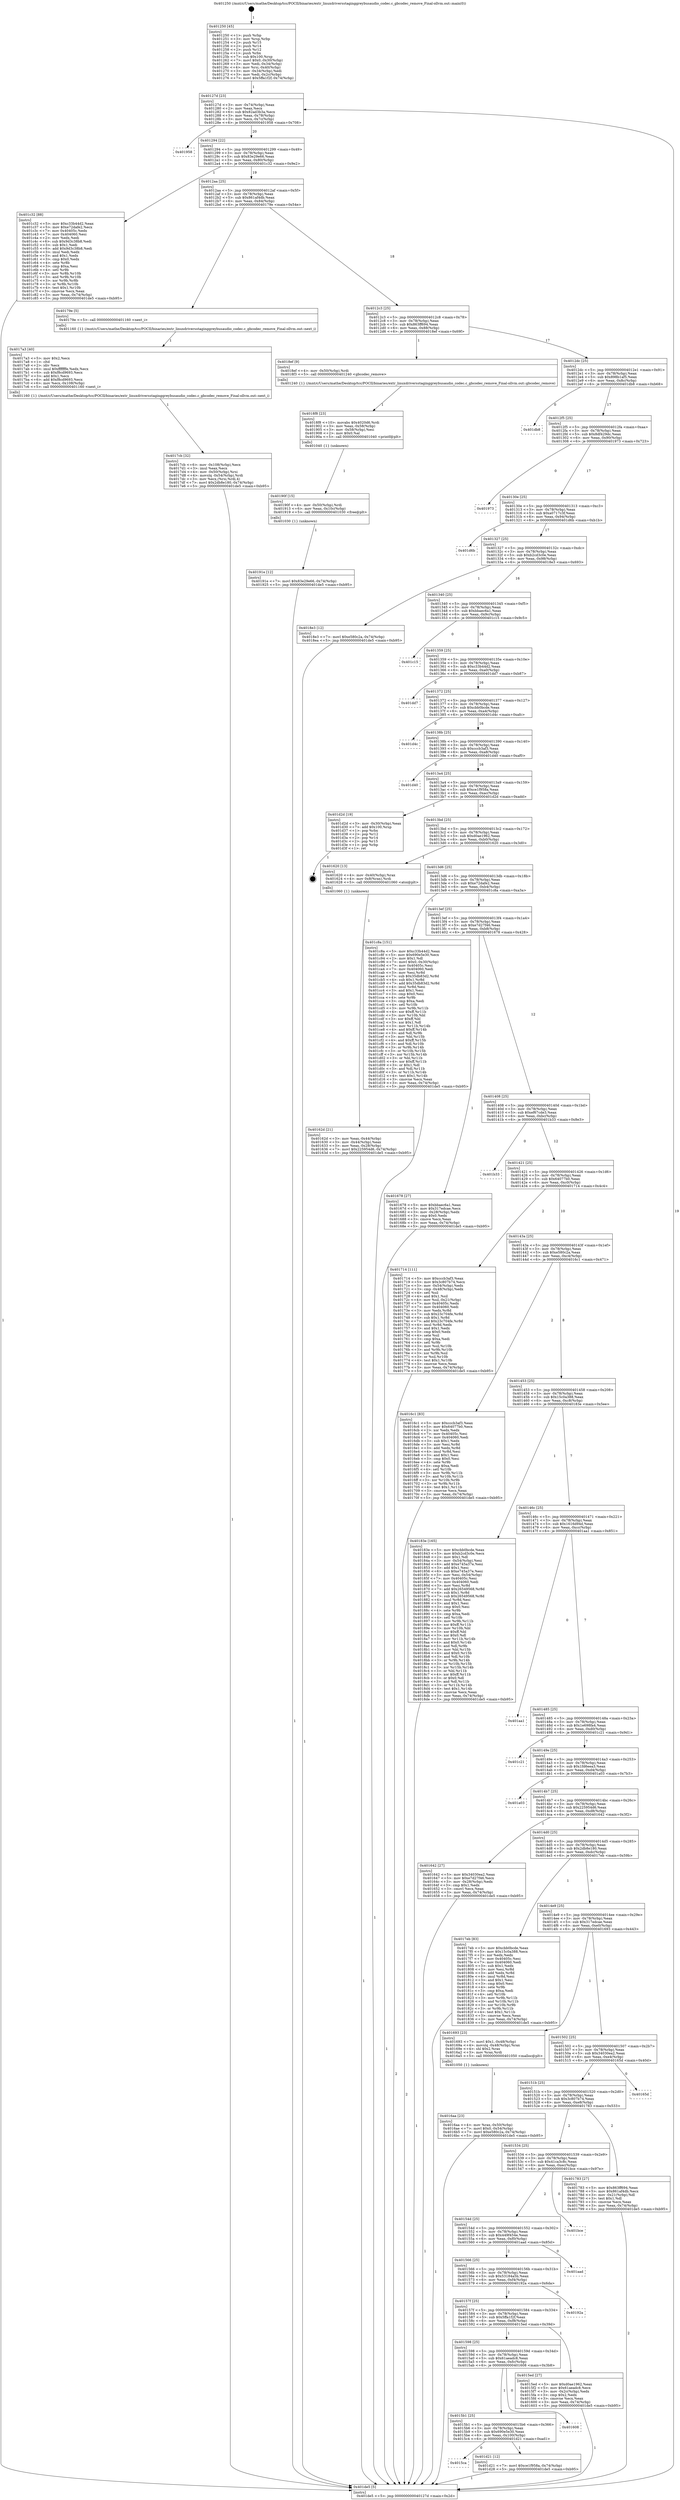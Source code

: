 digraph "0x401250" {
  label = "0x401250 (/mnt/c/Users/mathe/Desktop/tcc/POCII/binaries/extr_linuxdriversstaginggreybusaudio_codec.c_gbcodec_remove_Final-ollvm.out::main(0))"
  labelloc = "t"
  node[shape=record]

  Entry [label="",width=0.3,height=0.3,shape=circle,fillcolor=black,style=filled]
  "0x40127d" [label="{
     0x40127d [23]\l
     | [instrs]\l
     &nbsp;&nbsp;0x40127d \<+3\>: mov -0x74(%rbp),%eax\l
     &nbsp;&nbsp;0x401280 \<+2\>: mov %eax,%ecx\l
     &nbsp;&nbsp;0x401282 \<+6\>: sub $0x82ad3b3a,%ecx\l
     &nbsp;&nbsp;0x401288 \<+3\>: mov %eax,-0x78(%rbp)\l
     &nbsp;&nbsp;0x40128b \<+3\>: mov %ecx,-0x7c(%rbp)\l
     &nbsp;&nbsp;0x40128e \<+6\>: je 0000000000401958 \<main+0x708\>\l
  }"]
  "0x401958" [label="{
     0x401958\l
  }", style=dashed]
  "0x401294" [label="{
     0x401294 [22]\l
     | [instrs]\l
     &nbsp;&nbsp;0x401294 \<+5\>: jmp 0000000000401299 \<main+0x49\>\l
     &nbsp;&nbsp;0x401299 \<+3\>: mov -0x78(%rbp),%eax\l
     &nbsp;&nbsp;0x40129c \<+5\>: sub $0x83e29e66,%eax\l
     &nbsp;&nbsp;0x4012a1 \<+3\>: mov %eax,-0x80(%rbp)\l
     &nbsp;&nbsp;0x4012a4 \<+6\>: je 0000000000401c32 \<main+0x9e2\>\l
  }"]
  Exit [label="",width=0.3,height=0.3,shape=circle,fillcolor=black,style=filled,peripheries=2]
  "0x401c32" [label="{
     0x401c32 [88]\l
     | [instrs]\l
     &nbsp;&nbsp;0x401c32 \<+5\>: mov $0xc33b44d2,%eax\l
     &nbsp;&nbsp;0x401c37 \<+5\>: mov $0xe72dafe2,%ecx\l
     &nbsp;&nbsp;0x401c3c \<+7\>: mov 0x40405c,%edx\l
     &nbsp;&nbsp;0x401c43 \<+7\>: mov 0x404060,%esi\l
     &nbsp;&nbsp;0x401c4a \<+2\>: mov %edx,%edi\l
     &nbsp;&nbsp;0x401c4c \<+6\>: sub $0x9d3c38b8,%edi\l
     &nbsp;&nbsp;0x401c52 \<+3\>: sub $0x1,%edi\l
     &nbsp;&nbsp;0x401c55 \<+6\>: add $0x9d3c38b8,%edi\l
     &nbsp;&nbsp;0x401c5b \<+3\>: imul %edi,%edx\l
     &nbsp;&nbsp;0x401c5e \<+3\>: and $0x1,%edx\l
     &nbsp;&nbsp;0x401c61 \<+3\>: cmp $0x0,%edx\l
     &nbsp;&nbsp;0x401c64 \<+4\>: sete %r8b\l
     &nbsp;&nbsp;0x401c68 \<+3\>: cmp $0xa,%esi\l
     &nbsp;&nbsp;0x401c6b \<+4\>: setl %r9b\l
     &nbsp;&nbsp;0x401c6f \<+3\>: mov %r8b,%r10b\l
     &nbsp;&nbsp;0x401c72 \<+3\>: and %r9b,%r10b\l
     &nbsp;&nbsp;0x401c75 \<+3\>: xor %r9b,%r8b\l
     &nbsp;&nbsp;0x401c78 \<+3\>: or %r8b,%r10b\l
     &nbsp;&nbsp;0x401c7b \<+4\>: test $0x1,%r10b\l
     &nbsp;&nbsp;0x401c7f \<+3\>: cmovne %ecx,%eax\l
     &nbsp;&nbsp;0x401c82 \<+3\>: mov %eax,-0x74(%rbp)\l
     &nbsp;&nbsp;0x401c85 \<+5\>: jmp 0000000000401de5 \<main+0xb95\>\l
  }"]
  "0x4012aa" [label="{
     0x4012aa [25]\l
     | [instrs]\l
     &nbsp;&nbsp;0x4012aa \<+5\>: jmp 00000000004012af \<main+0x5f\>\l
     &nbsp;&nbsp;0x4012af \<+3\>: mov -0x78(%rbp),%eax\l
     &nbsp;&nbsp;0x4012b2 \<+5\>: sub $0x861af4db,%eax\l
     &nbsp;&nbsp;0x4012b7 \<+6\>: mov %eax,-0x84(%rbp)\l
     &nbsp;&nbsp;0x4012bd \<+6\>: je 000000000040179e \<main+0x54e\>\l
  }"]
  "0x4015ca" [label="{
     0x4015ca\l
  }", style=dashed]
  "0x40179e" [label="{
     0x40179e [5]\l
     | [instrs]\l
     &nbsp;&nbsp;0x40179e \<+5\>: call 0000000000401160 \<next_i\>\l
     | [calls]\l
     &nbsp;&nbsp;0x401160 \{1\} (/mnt/c/Users/mathe/Desktop/tcc/POCII/binaries/extr_linuxdriversstaginggreybusaudio_codec.c_gbcodec_remove_Final-ollvm.out::next_i)\l
  }"]
  "0x4012c3" [label="{
     0x4012c3 [25]\l
     | [instrs]\l
     &nbsp;&nbsp;0x4012c3 \<+5\>: jmp 00000000004012c8 \<main+0x78\>\l
     &nbsp;&nbsp;0x4012c8 \<+3\>: mov -0x78(%rbp),%eax\l
     &nbsp;&nbsp;0x4012cb \<+5\>: sub $0x863ff694,%eax\l
     &nbsp;&nbsp;0x4012d0 \<+6\>: mov %eax,-0x88(%rbp)\l
     &nbsp;&nbsp;0x4012d6 \<+6\>: je 00000000004018ef \<main+0x69f\>\l
  }"]
  "0x401d21" [label="{
     0x401d21 [12]\l
     | [instrs]\l
     &nbsp;&nbsp;0x401d21 \<+7\>: movl $0xce1f958a,-0x74(%rbp)\l
     &nbsp;&nbsp;0x401d28 \<+5\>: jmp 0000000000401de5 \<main+0xb95\>\l
  }"]
  "0x4018ef" [label="{
     0x4018ef [9]\l
     | [instrs]\l
     &nbsp;&nbsp;0x4018ef \<+4\>: mov -0x50(%rbp),%rdi\l
     &nbsp;&nbsp;0x4018f3 \<+5\>: call 0000000000401240 \<gbcodec_remove\>\l
     | [calls]\l
     &nbsp;&nbsp;0x401240 \{1\} (/mnt/c/Users/mathe/Desktop/tcc/POCII/binaries/extr_linuxdriversstaginggreybusaudio_codec.c_gbcodec_remove_Final-ollvm.out::gbcodec_remove)\l
  }"]
  "0x4012dc" [label="{
     0x4012dc [25]\l
     | [instrs]\l
     &nbsp;&nbsp;0x4012dc \<+5\>: jmp 00000000004012e1 \<main+0x91\>\l
     &nbsp;&nbsp;0x4012e1 \<+3\>: mov -0x78(%rbp),%eax\l
     &nbsp;&nbsp;0x4012e4 \<+5\>: sub $0x898b1af5,%eax\l
     &nbsp;&nbsp;0x4012e9 \<+6\>: mov %eax,-0x8c(%rbp)\l
     &nbsp;&nbsp;0x4012ef \<+6\>: je 0000000000401db8 \<main+0xb68\>\l
  }"]
  "0x4015b1" [label="{
     0x4015b1 [25]\l
     | [instrs]\l
     &nbsp;&nbsp;0x4015b1 \<+5\>: jmp 00000000004015b6 \<main+0x366\>\l
     &nbsp;&nbsp;0x4015b6 \<+3\>: mov -0x78(%rbp),%eax\l
     &nbsp;&nbsp;0x4015b9 \<+5\>: sub $0x690e5e30,%eax\l
     &nbsp;&nbsp;0x4015be \<+6\>: mov %eax,-0x100(%rbp)\l
     &nbsp;&nbsp;0x4015c4 \<+6\>: je 0000000000401d21 \<main+0xad1\>\l
  }"]
  "0x401db8" [label="{
     0x401db8\l
  }", style=dashed]
  "0x4012f5" [label="{
     0x4012f5 [25]\l
     | [instrs]\l
     &nbsp;&nbsp;0x4012f5 \<+5\>: jmp 00000000004012fa \<main+0xaa\>\l
     &nbsp;&nbsp;0x4012fa \<+3\>: mov -0x78(%rbp),%eax\l
     &nbsp;&nbsp;0x4012fd \<+5\>: sub $0x8df429dc,%eax\l
     &nbsp;&nbsp;0x401302 \<+6\>: mov %eax,-0x90(%rbp)\l
     &nbsp;&nbsp;0x401308 \<+6\>: je 0000000000401973 \<main+0x723\>\l
  }"]
  "0x401608" [label="{
     0x401608\l
  }", style=dashed]
  "0x401973" [label="{
     0x401973\l
  }", style=dashed]
  "0x40130e" [label="{
     0x40130e [25]\l
     | [instrs]\l
     &nbsp;&nbsp;0x40130e \<+5\>: jmp 0000000000401313 \<main+0xc3\>\l
     &nbsp;&nbsp;0x401313 \<+3\>: mov -0x78(%rbp),%eax\l
     &nbsp;&nbsp;0x401316 \<+5\>: sub $0xa0717c3f,%eax\l
     &nbsp;&nbsp;0x40131b \<+6\>: mov %eax,-0x94(%rbp)\l
     &nbsp;&nbsp;0x401321 \<+6\>: je 0000000000401d6b \<main+0xb1b\>\l
  }"]
  "0x40191e" [label="{
     0x40191e [12]\l
     | [instrs]\l
     &nbsp;&nbsp;0x40191e \<+7\>: movl $0x83e29e66,-0x74(%rbp)\l
     &nbsp;&nbsp;0x401925 \<+5\>: jmp 0000000000401de5 \<main+0xb95\>\l
  }"]
  "0x401d6b" [label="{
     0x401d6b\l
  }", style=dashed]
  "0x401327" [label="{
     0x401327 [25]\l
     | [instrs]\l
     &nbsp;&nbsp;0x401327 \<+5\>: jmp 000000000040132c \<main+0xdc\>\l
     &nbsp;&nbsp;0x40132c \<+3\>: mov -0x78(%rbp),%eax\l
     &nbsp;&nbsp;0x40132f \<+5\>: sub $0xb2cd3c0e,%eax\l
     &nbsp;&nbsp;0x401334 \<+6\>: mov %eax,-0x98(%rbp)\l
     &nbsp;&nbsp;0x40133a \<+6\>: je 00000000004018e3 \<main+0x693\>\l
  }"]
  "0x40190f" [label="{
     0x40190f [15]\l
     | [instrs]\l
     &nbsp;&nbsp;0x40190f \<+4\>: mov -0x50(%rbp),%rdi\l
     &nbsp;&nbsp;0x401913 \<+6\>: mov %eax,-0x10c(%rbp)\l
     &nbsp;&nbsp;0x401919 \<+5\>: call 0000000000401030 \<free@plt\>\l
     | [calls]\l
     &nbsp;&nbsp;0x401030 \{1\} (unknown)\l
  }"]
  "0x4018e3" [label="{
     0x4018e3 [12]\l
     | [instrs]\l
     &nbsp;&nbsp;0x4018e3 \<+7\>: movl $0xe580c2a,-0x74(%rbp)\l
     &nbsp;&nbsp;0x4018ea \<+5\>: jmp 0000000000401de5 \<main+0xb95\>\l
  }"]
  "0x401340" [label="{
     0x401340 [25]\l
     | [instrs]\l
     &nbsp;&nbsp;0x401340 \<+5\>: jmp 0000000000401345 \<main+0xf5\>\l
     &nbsp;&nbsp;0x401345 \<+3\>: mov -0x78(%rbp),%eax\l
     &nbsp;&nbsp;0x401348 \<+5\>: sub $0xbbaec6a1,%eax\l
     &nbsp;&nbsp;0x40134d \<+6\>: mov %eax,-0x9c(%rbp)\l
     &nbsp;&nbsp;0x401353 \<+6\>: je 0000000000401c15 \<main+0x9c5\>\l
  }"]
  "0x4018f8" [label="{
     0x4018f8 [23]\l
     | [instrs]\l
     &nbsp;&nbsp;0x4018f8 \<+10\>: movabs $0x4020d6,%rdi\l
     &nbsp;&nbsp;0x401902 \<+3\>: mov %eax,-0x58(%rbp)\l
     &nbsp;&nbsp;0x401905 \<+3\>: mov -0x58(%rbp),%esi\l
     &nbsp;&nbsp;0x401908 \<+2\>: mov $0x0,%al\l
     &nbsp;&nbsp;0x40190a \<+5\>: call 0000000000401040 \<printf@plt\>\l
     | [calls]\l
     &nbsp;&nbsp;0x401040 \{1\} (unknown)\l
  }"]
  "0x401c15" [label="{
     0x401c15\l
  }", style=dashed]
  "0x401359" [label="{
     0x401359 [25]\l
     | [instrs]\l
     &nbsp;&nbsp;0x401359 \<+5\>: jmp 000000000040135e \<main+0x10e\>\l
     &nbsp;&nbsp;0x40135e \<+3\>: mov -0x78(%rbp),%eax\l
     &nbsp;&nbsp;0x401361 \<+5\>: sub $0xc33b44d2,%eax\l
     &nbsp;&nbsp;0x401366 \<+6\>: mov %eax,-0xa0(%rbp)\l
     &nbsp;&nbsp;0x40136c \<+6\>: je 0000000000401dd7 \<main+0xb87\>\l
  }"]
  "0x4017cb" [label="{
     0x4017cb [32]\l
     | [instrs]\l
     &nbsp;&nbsp;0x4017cb \<+6\>: mov -0x108(%rbp),%ecx\l
     &nbsp;&nbsp;0x4017d1 \<+3\>: imul %eax,%ecx\l
     &nbsp;&nbsp;0x4017d4 \<+4\>: mov -0x50(%rbp),%rsi\l
     &nbsp;&nbsp;0x4017d8 \<+4\>: movslq -0x54(%rbp),%rdi\l
     &nbsp;&nbsp;0x4017dc \<+3\>: mov %ecx,(%rsi,%rdi,4)\l
     &nbsp;&nbsp;0x4017df \<+7\>: movl $0x2db8e180,-0x74(%rbp)\l
     &nbsp;&nbsp;0x4017e6 \<+5\>: jmp 0000000000401de5 \<main+0xb95\>\l
  }"]
  "0x401dd7" [label="{
     0x401dd7\l
  }", style=dashed]
  "0x401372" [label="{
     0x401372 [25]\l
     | [instrs]\l
     &nbsp;&nbsp;0x401372 \<+5\>: jmp 0000000000401377 \<main+0x127\>\l
     &nbsp;&nbsp;0x401377 \<+3\>: mov -0x78(%rbp),%eax\l
     &nbsp;&nbsp;0x40137a \<+5\>: sub $0xcbb0bcde,%eax\l
     &nbsp;&nbsp;0x40137f \<+6\>: mov %eax,-0xa4(%rbp)\l
     &nbsp;&nbsp;0x401385 \<+6\>: je 0000000000401d4c \<main+0xafc\>\l
  }"]
  "0x4017a3" [label="{
     0x4017a3 [40]\l
     | [instrs]\l
     &nbsp;&nbsp;0x4017a3 \<+5\>: mov $0x2,%ecx\l
     &nbsp;&nbsp;0x4017a8 \<+1\>: cltd\l
     &nbsp;&nbsp;0x4017a9 \<+2\>: idiv %ecx\l
     &nbsp;&nbsp;0x4017ab \<+6\>: imul $0xfffffffe,%edx,%ecx\l
     &nbsp;&nbsp;0x4017b1 \<+6\>: sub $0xf8cd9693,%ecx\l
     &nbsp;&nbsp;0x4017b7 \<+3\>: add $0x1,%ecx\l
     &nbsp;&nbsp;0x4017ba \<+6\>: add $0xf8cd9693,%ecx\l
     &nbsp;&nbsp;0x4017c0 \<+6\>: mov %ecx,-0x108(%rbp)\l
     &nbsp;&nbsp;0x4017c6 \<+5\>: call 0000000000401160 \<next_i\>\l
     | [calls]\l
     &nbsp;&nbsp;0x401160 \{1\} (/mnt/c/Users/mathe/Desktop/tcc/POCII/binaries/extr_linuxdriversstaginggreybusaudio_codec.c_gbcodec_remove_Final-ollvm.out::next_i)\l
  }"]
  "0x401d4c" [label="{
     0x401d4c\l
  }", style=dashed]
  "0x40138b" [label="{
     0x40138b [25]\l
     | [instrs]\l
     &nbsp;&nbsp;0x40138b \<+5\>: jmp 0000000000401390 \<main+0x140\>\l
     &nbsp;&nbsp;0x401390 \<+3\>: mov -0x78(%rbp),%eax\l
     &nbsp;&nbsp;0x401393 \<+5\>: sub $0xcccb3af3,%eax\l
     &nbsp;&nbsp;0x401398 \<+6\>: mov %eax,-0xa8(%rbp)\l
     &nbsp;&nbsp;0x40139e \<+6\>: je 0000000000401d40 \<main+0xaf0\>\l
  }"]
  "0x4016aa" [label="{
     0x4016aa [23]\l
     | [instrs]\l
     &nbsp;&nbsp;0x4016aa \<+4\>: mov %rax,-0x50(%rbp)\l
     &nbsp;&nbsp;0x4016ae \<+7\>: movl $0x0,-0x54(%rbp)\l
     &nbsp;&nbsp;0x4016b5 \<+7\>: movl $0xe580c2a,-0x74(%rbp)\l
     &nbsp;&nbsp;0x4016bc \<+5\>: jmp 0000000000401de5 \<main+0xb95\>\l
  }"]
  "0x401d40" [label="{
     0x401d40\l
  }", style=dashed]
  "0x4013a4" [label="{
     0x4013a4 [25]\l
     | [instrs]\l
     &nbsp;&nbsp;0x4013a4 \<+5\>: jmp 00000000004013a9 \<main+0x159\>\l
     &nbsp;&nbsp;0x4013a9 \<+3\>: mov -0x78(%rbp),%eax\l
     &nbsp;&nbsp;0x4013ac \<+5\>: sub $0xce1f958a,%eax\l
     &nbsp;&nbsp;0x4013b1 \<+6\>: mov %eax,-0xac(%rbp)\l
     &nbsp;&nbsp;0x4013b7 \<+6\>: je 0000000000401d2d \<main+0xadd\>\l
  }"]
  "0x40162d" [label="{
     0x40162d [21]\l
     | [instrs]\l
     &nbsp;&nbsp;0x40162d \<+3\>: mov %eax,-0x44(%rbp)\l
     &nbsp;&nbsp;0x401630 \<+3\>: mov -0x44(%rbp),%eax\l
     &nbsp;&nbsp;0x401633 \<+3\>: mov %eax,-0x28(%rbp)\l
     &nbsp;&nbsp;0x401636 \<+7\>: movl $0x225954d6,-0x74(%rbp)\l
     &nbsp;&nbsp;0x40163d \<+5\>: jmp 0000000000401de5 \<main+0xb95\>\l
  }"]
  "0x401d2d" [label="{
     0x401d2d [19]\l
     | [instrs]\l
     &nbsp;&nbsp;0x401d2d \<+3\>: mov -0x30(%rbp),%eax\l
     &nbsp;&nbsp;0x401d30 \<+7\>: add $0x100,%rsp\l
     &nbsp;&nbsp;0x401d37 \<+1\>: pop %rbx\l
     &nbsp;&nbsp;0x401d38 \<+2\>: pop %r12\l
     &nbsp;&nbsp;0x401d3a \<+2\>: pop %r14\l
     &nbsp;&nbsp;0x401d3c \<+2\>: pop %r15\l
     &nbsp;&nbsp;0x401d3e \<+1\>: pop %rbp\l
     &nbsp;&nbsp;0x401d3f \<+1\>: ret\l
  }"]
  "0x4013bd" [label="{
     0x4013bd [25]\l
     | [instrs]\l
     &nbsp;&nbsp;0x4013bd \<+5\>: jmp 00000000004013c2 \<main+0x172\>\l
     &nbsp;&nbsp;0x4013c2 \<+3\>: mov -0x78(%rbp),%eax\l
     &nbsp;&nbsp;0x4013c5 \<+5\>: sub $0xd0ae1962,%eax\l
     &nbsp;&nbsp;0x4013ca \<+6\>: mov %eax,-0xb0(%rbp)\l
     &nbsp;&nbsp;0x4013d0 \<+6\>: je 0000000000401620 \<main+0x3d0\>\l
  }"]
  "0x401250" [label="{
     0x401250 [45]\l
     | [instrs]\l
     &nbsp;&nbsp;0x401250 \<+1\>: push %rbp\l
     &nbsp;&nbsp;0x401251 \<+3\>: mov %rsp,%rbp\l
     &nbsp;&nbsp;0x401254 \<+2\>: push %r15\l
     &nbsp;&nbsp;0x401256 \<+2\>: push %r14\l
     &nbsp;&nbsp;0x401258 \<+2\>: push %r12\l
     &nbsp;&nbsp;0x40125a \<+1\>: push %rbx\l
     &nbsp;&nbsp;0x40125b \<+7\>: sub $0x100,%rsp\l
     &nbsp;&nbsp;0x401262 \<+7\>: movl $0x0,-0x30(%rbp)\l
     &nbsp;&nbsp;0x401269 \<+3\>: mov %edi,-0x34(%rbp)\l
     &nbsp;&nbsp;0x40126c \<+4\>: mov %rsi,-0x40(%rbp)\l
     &nbsp;&nbsp;0x401270 \<+3\>: mov -0x34(%rbp),%edi\l
     &nbsp;&nbsp;0x401273 \<+3\>: mov %edi,-0x2c(%rbp)\l
     &nbsp;&nbsp;0x401276 \<+7\>: movl $0x5ffa1f2f,-0x74(%rbp)\l
  }"]
  "0x401620" [label="{
     0x401620 [13]\l
     | [instrs]\l
     &nbsp;&nbsp;0x401620 \<+4\>: mov -0x40(%rbp),%rax\l
     &nbsp;&nbsp;0x401624 \<+4\>: mov 0x8(%rax),%rdi\l
     &nbsp;&nbsp;0x401628 \<+5\>: call 0000000000401060 \<atoi@plt\>\l
     | [calls]\l
     &nbsp;&nbsp;0x401060 \{1\} (unknown)\l
  }"]
  "0x4013d6" [label="{
     0x4013d6 [25]\l
     | [instrs]\l
     &nbsp;&nbsp;0x4013d6 \<+5\>: jmp 00000000004013db \<main+0x18b\>\l
     &nbsp;&nbsp;0x4013db \<+3\>: mov -0x78(%rbp),%eax\l
     &nbsp;&nbsp;0x4013de \<+5\>: sub $0xe72dafe2,%eax\l
     &nbsp;&nbsp;0x4013e3 \<+6\>: mov %eax,-0xb4(%rbp)\l
     &nbsp;&nbsp;0x4013e9 \<+6\>: je 0000000000401c8a \<main+0xa3a\>\l
  }"]
  "0x401de5" [label="{
     0x401de5 [5]\l
     | [instrs]\l
     &nbsp;&nbsp;0x401de5 \<+5\>: jmp 000000000040127d \<main+0x2d\>\l
  }"]
  "0x401c8a" [label="{
     0x401c8a [151]\l
     | [instrs]\l
     &nbsp;&nbsp;0x401c8a \<+5\>: mov $0xc33b44d2,%eax\l
     &nbsp;&nbsp;0x401c8f \<+5\>: mov $0x690e5e30,%ecx\l
     &nbsp;&nbsp;0x401c94 \<+2\>: mov $0x1,%dl\l
     &nbsp;&nbsp;0x401c96 \<+7\>: movl $0x0,-0x30(%rbp)\l
     &nbsp;&nbsp;0x401c9d \<+7\>: mov 0x40405c,%esi\l
     &nbsp;&nbsp;0x401ca4 \<+7\>: mov 0x404060,%edi\l
     &nbsp;&nbsp;0x401cab \<+3\>: mov %esi,%r8d\l
     &nbsp;&nbsp;0x401cae \<+7\>: sub $0x35db83d2,%r8d\l
     &nbsp;&nbsp;0x401cb5 \<+4\>: sub $0x1,%r8d\l
     &nbsp;&nbsp;0x401cb9 \<+7\>: add $0x35db83d2,%r8d\l
     &nbsp;&nbsp;0x401cc0 \<+4\>: imul %r8d,%esi\l
     &nbsp;&nbsp;0x401cc4 \<+3\>: and $0x1,%esi\l
     &nbsp;&nbsp;0x401cc7 \<+3\>: cmp $0x0,%esi\l
     &nbsp;&nbsp;0x401cca \<+4\>: sete %r9b\l
     &nbsp;&nbsp;0x401cce \<+3\>: cmp $0xa,%edi\l
     &nbsp;&nbsp;0x401cd1 \<+4\>: setl %r10b\l
     &nbsp;&nbsp;0x401cd5 \<+3\>: mov %r9b,%r11b\l
     &nbsp;&nbsp;0x401cd8 \<+4\>: xor $0xff,%r11b\l
     &nbsp;&nbsp;0x401cdc \<+3\>: mov %r10b,%bl\l
     &nbsp;&nbsp;0x401cdf \<+3\>: xor $0xff,%bl\l
     &nbsp;&nbsp;0x401ce2 \<+3\>: xor $0x1,%dl\l
     &nbsp;&nbsp;0x401ce5 \<+3\>: mov %r11b,%r14b\l
     &nbsp;&nbsp;0x401ce8 \<+4\>: and $0xff,%r14b\l
     &nbsp;&nbsp;0x401cec \<+3\>: and %dl,%r9b\l
     &nbsp;&nbsp;0x401cef \<+3\>: mov %bl,%r15b\l
     &nbsp;&nbsp;0x401cf2 \<+4\>: and $0xff,%r15b\l
     &nbsp;&nbsp;0x401cf6 \<+3\>: and %dl,%r10b\l
     &nbsp;&nbsp;0x401cf9 \<+3\>: or %r9b,%r14b\l
     &nbsp;&nbsp;0x401cfc \<+3\>: or %r10b,%r15b\l
     &nbsp;&nbsp;0x401cff \<+3\>: xor %r15b,%r14b\l
     &nbsp;&nbsp;0x401d02 \<+3\>: or %bl,%r11b\l
     &nbsp;&nbsp;0x401d05 \<+4\>: xor $0xff,%r11b\l
     &nbsp;&nbsp;0x401d09 \<+3\>: or $0x1,%dl\l
     &nbsp;&nbsp;0x401d0c \<+3\>: and %dl,%r11b\l
     &nbsp;&nbsp;0x401d0f \<+3\>: or %r11b,%r14b\l
     &nbsp;&nbsp;0x401d12 \<+4\>: test $0x1,%r14b\l
     &nbsp;&nbsp;0x401d16 \<+3\>: cmovne %ecx,%eax\l
     &nbsp;&nbsp;0x401d19 \<+3\>: mov %eax,-0x74(%rbp)\l
     &nbsp;&nbsp;0x401d1c \<+5\>: jmp 0000000000401de5 \<main+0xb95\>\l
  }"]
  "0x4013ef" [label="{
     0x4013ef [25]\l
     | [instrs]\l
     &nbsp;&nbsp;0x4013ef \<+5\>: jmp 00000000004013f4 \<main+0x1a4\>\l
     &nbsp;&nbsp;0x4013f4 \<+3\>: mov -0x78(%rbp),%eax\l
     &nbsp;&nbsp;0x4013f7 \<+5\>: sub $0xe7d27f46,%eax\l
     &nbsp;&nbsp;0x4013fc \<+6\>: mov %eax,-0xb8(%rbp)\l
     &nbsp;&nbsp;0x401402 \<+6\>: je 0000000000401678 \<main+0x428\>\l
  }"]
  "0x401598" [label="{
     0x401598 [25]\l
     | [instrs]\l
     &nbsp;&nbsp;0x401598 \<+5\>: jmp 000000000040159d \<main+0x34d\>\l
     &nbsp;&nbsp;0x40159d \<+3\>: mov -0x78(%rbp),%eax\l
     &nbsp;&nbsp;0x4015a0 \<+5\>: sub $0x61aeadc8,%eax\l
     &nbsp;&nbsp;0x4015a5 \<+6\>: mov %eax,-0xfc(%rbp)\l
     &nbsp;&nbsp;0x4015ab \<+6\>: je 0000000000401608 \<main+0x3b8\>\l
  }"]
  "0x401678" [label="{
     0x401678 [27]\l
     | [instrs]\l
     &nbsp;&nbsp;0x401678 \<+5\>: mov $0xbbaec6a1,%eax\l
     &nbsp;&nbsp;0x40167d \<+5\>: mov $0x317edcae,%ecx\l
     &nbsp;&nbsp;0x401682 \<+3\>: mov -0x28(%rbp),%edx\l
     &nbsp;&nbsp;0x401685 \<+3\>: cmp $0x0,%edx\l
     &nbsp;&nbsp;0x401688 \<+3\>: cmove %ecx,%eax\l
     &nbsp;&nbsp;0x40168b \<+3\>: mov %eax,-0x74(%rbp)\l
     &nbsp;&nbsp;0x40168e \<+5\>: jmp 0000000000401de5 \<main+0xb95\>\l
  }"]
  "0x401408" [label="{
     0x401408 [25]\l
     | [instrs]\l
     &nbsp;&nbsp;0x401408 \<+5\>: jmp 000000000040140d \<main+0x1bd\>\l
     &nbsp;&nbsp;0x40140d \<+3\>: mov -0x78(%rbp),%eax\l
     &nbsp;&nbsp;0x401410 \<+5\>: sub $0xef67cde3,%eax\l
     &nbsp;&nbsp;0x401415 \<+6\>: mov %eax,-0xbc(%rbp)\l
     &nbsp;&nbsp;0x40141b \<+6\>: je 0000000000401b33 \<main+0x8e3\>\l
  }"]
  "0x4015ed" [label="{
     0x4015ed [27]\l
     | [instrs]\l
     &nbsp;&nbsp;0x4015ed \<+5\>: mov $0xd0ae1962,%eax\l
     &nbsp;&nbsp;0x4015f2 \<+5\>: mov $0x61aeadc8,%ecx\l
     &nbsp;&nbsp;0x4015f7 \<+3\>: mov -0x2c(%rbp),%edx\l
     &nbsp;&nbsp;0x4015fa \<+3\>: cmp $0x2,%edx\l
     &nbsp;&nbsp;0x4015fd \<+3\>: cmovne %ecx,%eax\l
     &nbsp;&nbsp;0x401600 \<+3\>: mov %eax,-0x74(%rbp)\l
     &nbsp;&nbsp;0x401603 \<+5\>: jmp 0000000000401de5 \<main+0xb95\>\l
  }"]
  "0x401b33" [label="{
     0x401b33\l
  }", style=dashed]
  "0x401421" [label="{
     0x401421 [25]\l
     | [instrs]\l
     &nbsp;&nbsp;0x401421 \<+5\>: jmp 0000000000401426 \<main+0x1d6\>\l
     &nbsp;&nbsp;0x401426 \<+3\>: mov -0x78(%rbp),%eax\l
     &nbsp;&nbsp;0x401429 \<+5\>: sub $0x64077b0,%eax\l
     &nbsp;&nbsp;0x40142e \<+6\>: mov %eax,-0xc0(%rbp)\l
     &nbsp;&nbsp;0x401434 \<+6\>: je 0000000000401714 \<main+0x4c4\>\l
  }"]
  "0x40157f" [label="{
     0x40157f [25]\l
     | [instrs]\l
     &nbsp;&nbsp;0x40157f \<+5\>: jmp 0000000000401584 \<main+0x334\>\l
     &nbsp;&nbsp;0x401584 \<+3\>: mov -0x78(%rbp),%eax\l
     &nbsp;&nbsp;0x401587 \<+5\>: sub $0x5ffa1f2f,%eax\l
     &nbsp;&nbsp;0x40158c \<+6\>: mov %eax,-0xf8(%rbp)\l
     &nbsp;&nbsp;0x401592 \<+6\>: je 00000000004015ed \<main+0x39d\>\l
  }"]
  "0x401714" [label="{
     0x401714 [111]\l
     | [instrs]\l
     &nbsp;&nbsp;0x401714 \<+5\>: mov $0xcccb3af3,%eax\l
     &nbsp;&nbsp;0x401719 \<+5\>: mov $0x3c807b74,%ecx\l
     &nbsp;&nbsp;0x40171e \<+3\>: mov -0x54(%rbp),%edx\l
     &nbsp;&nbsp;0x401721 \<+3\>: cmp -0x48(%rbp),%edx\l
     &nbsp;&nbsp;0x401724 \<+4\>: setl %sil\l
     &nbsp;&nbsp;0x401728 \<+4\>: and $0x1,%sil\l
     &nbsp;&nbsp;0x40172c \<+4\>: mov %sil,-0x21(%rbp)\l
     &nbsp;&nbsp;0x401730 \<+7\>: mov 0x40405c,%edx\l
     &nbsp;&nbsp;0x401737 \<+7\>: mov 0x404060,%edi\l
     &nbsp;&nbsp;0x40173e \<+3\>: mov %edx,%r8d\l
     &nbsp;&nbsp;0x401741 \<+7\>: sub $0x23c704fe,%r8d\l
     &nbsp;&nbsp;0x401748 \<+4\>: sub $0x1,%r8d\l
     &nbsp;&nbsp;0x40174c \<+7\>: add $0x23c704fe,%r8d\l
     &nbsp;&nbsp;0x401753 \<+4\>: imul %r8d,%edx\l
     &nbsp;&nbsp;0x401757 \<+3\>: and $0x1,%edx\l
     &nbsp;&nbsp;0x40175a \<+3\>: cmp $0x0,%edx\l
     &nbsp;&nbsp;0x40175d \<+4\>: sete %sil\l
     &nbsp;&nbsp;0x401761 \<+3\>: cmp $0xa,%edi\l
     &nbsp;&nbsp;0x401764 \<+4\>: setl %r9b\l
     &nbsp;&nbsp;0x401768 \<+3\>: mov %sil,%r10b\l
     &nbsp;&nbsp;0x40176b \<+3\>: and %r9b,%r10b\l
     &nbsp;&nbsp;0x40176e \<+3\>: xor %r9b,%sil\l
     &nbsp;&nbsp;0x401771 \<+3\>: or %sil,%r10b\l
     &nbsp;&nbsp;0x401774 \<+4\>: test $0x1,%r10b\l
     &nbsp;&nbsp;0x401778 \<+3\>: cmovne %ecx,%eax\l
     &nbsp;&nbsp;0x40177b \<+3\>: mov %eax,-0x74(%rbp)\l
     &nbsp;&nbsp;0x40177e \<+5\>: jmp 0000000000401de5 \<main+0xb95\>\l
  }"]
  "0x40143a" [label="{
     0x40143a [25]\l
     | [instrs]\l
     &nbsp;&nbsp;0x40143a \<+5\>: jmp 000000000040143f \<main+0x1ef\>\l
     &nbsp;&nbsp;0x40143f \<+3\>: mov -0x78(%rbp),%eax\l
     &nbsp;&nbsp;0x401442 \<+5\>: sub $0xe580c2a,%eax\l
     &nbsp;&nbsp;0x401447 \<+6\>: mov %eax,-0xc4(%rbp)\l
     &nbsp;&nbsp;0x40144d \<+6\>: je 00000000004016c1 \<main+0x471\>\l
  }"]
  "0x40192a" [label="{
     0x40192a\l
  }", style=dashed]
  "0x4016c1" [label="{
     0x4016c1 [83]\l
     | [instrs]\l
     &nbsp;&nbsp;0x4016c1 \<+5\>: mov $0xcccb3af3,%eax\l
     &nbsp;&nbsp;0x4016c6 \<+5\>: mov $0x64077b0,%ecx\l
     &nbsp;&nbsp;0x4016cb \<+2\>: xor %edx,%edx\l
     &nbsp;&nbsp;0x4016cd \<+7\>: mov 0x40405c,%esi\l
     &nbsp;&nbsp;0x4016d4 \<+7\>: mov 0x404060,%edi\l
     &nbsp;&nbsp;0x4016db \<+3\>: sub $0x1,%edx\l
     &nbsp;&nbsp;0x4016de \<+3\>: mov %esi,%r8d\l
     &nbsp;&nbsp;0x4016e1 \<+3\>: add %edx,%r8d\l
     &nbsp;&nbsp;0x4016e4 \<+4\>: imul %r8d,%esi\l
     &nbsp;&nbsp;0x4016e8 \<+3\>: and $0x1,%esi\l
     &nbsp;&nbsp;0x4016eb \<+3\>: cmp $0x0,%esi\l
     &nbsp;&nbsp;0x4016ee \<+4\>: sete %r9b\l
     &nbsp;&nbsp;0x4016f2 \<+3\>: cmp $0xa,%edi\l
     &nbsp;&nbsp;0x4016f5 \<+4\>: setl %r10b\l
     &nbsp;&nbsp;0x4016f9 \<+3\>: mov %r9b,%r11b\l
     &nbsp;&nbsp;0x4016fc \<+3\>: and %r10b,%r11b\l
     &nbsp;&nbsp;0x4016ff \<+3\>: xor %r10b,%r9b\l
     &nbsp;&nbsp;0x401702 \<+3\>: or %r9b,%r11b\l
     &nbsp;&nbsp;0x401705 \<+4\>: test $0x1,%r11b\l
     &nbsp;&nbsp;0x401709 \<+3\>: cmovne %ecx,%eax\l
     &nbsp;&nbsp;0x40170c \<+3\>: mov %eax,-0x74(%rbp)\l
     &nbsp;&nbsp;0x40170f \<+5\>: jmp 0000000000401de5 \<main+0xb95\>\l
  }"]
  "0x401453" [label="{
     0x401453 [25]\l
     | [instrs]\l
     &nbsp;&nbsp;0x401453 \<+5\>: jmp 0000000000401458 \<main+0x208\>\l
     &nbsp;&nbsp;0x401458 \<+3\>: mov -0x78(%rbp),%eax\l
     &nbsp;&nbsp;0x40145b \<+5\>: sub $0x15c0a388,%eax\l
     &nbsp;&nbsp;0x401460 \<+6\>: mov %eax,-0xc8(%rbp)\l
     &nbsp;&nbsp;0x401466 \<+6\>: je 000000000040183e \<main+0x5ee\>\l
  }"]
  "0x401566" [label="{
     0x401566 [25]\l
     | [instrs]\l
     &nbsp;&nbsp;0x401566 \<+5\>: jmp 000000000040156b \<main+0x31b\>\l
     &nbsp;&nbsp;0x40156b \<+3\>: mov -0x78(%rbp),%eax\l
     &nbsp;&nbsp;0x40156e \<+5\>: sub $0x53184a5b,%eax\l
     &nbsp;&nbsp;0x401573 \<+6\>: mov %eax,-0xf4(%rbp)\l
     &nbsp;&nbsp;0x401579 \<+6\>: je 000000000040192a \<main+0x6da\>\l
  }"]
  "0x40183e" [label="{
     0x40183e [165]\l
     | [instrs]\l
     &nbsp;&nbsp;0x40183e \<+5\>: mov $0xcbb0bcde,%eax\l
     &nbsp;&nbsp;0x401843 \<+5\>: mov $0xb2cd3c0e,%ecx\l
     &nbsp;&nbsp;0x401848 \<+2\>: mov $0x1,%dl\l
     &nbsp;&nbsp;0x40184a \<+3\>: mov -0x54(%rbp),%esi\l
     &nbsp;&nbsp;0x40184d \<+6\>: add $0xe745a37e,%esi\l
     &nbsp;&nbsp;0x401853 \<+3\>: add $0x1,%esi\l
     &nbsp;&nbsp;0x401856 \<+6\>: sub $0xe745a37e,%esi\l
     &nbsp;&nbsp;0x40185c \<+3\>: mov %esi,-0x54(%rbp)\l
     &nbsp;&nbsp;0x40185f \<+7\>: mov 0x40405c,%esi\l
     &nbsp;&nbsp;0x401866 \<+7\>: mov 0x404060,%edi\l
     &nbsp;&nbsp;0x40186d \<+3\>: mov %esi,%r8d\l
     &nbsp;&nbsp;0x401870 \<+7\>: add $0x26549568,%r8d\l
     &nbsp;&nbsp;0x401877 \<+4\>: sub $0x1,%r8d\l
     &nbsp;&nbsp;0x40187b \<+7\>: sub $0x26549568,%r8d\l
     &nbsp;&nbsp;0x401882 \<+4\>: imul %r8d,%esi\l
     &nbsp;&nbsp;0x401886 \<+3\>: and $0x1,%esi\l
     &nbsp;&nbsp;0x401889 \<+3\>: cmp $0x0,%esi\l
     &nbsp;&nbsp;0x40188c \<+4\>: sete %r9b\l
     &nbsp;&nbsp;0x401890 \<+3\>: cmp $0xa,%edi\l
     &nbsp;&nbsp;0x401893 \<+4\>: setl %r10b\l
     &nbsp;&nbsp;0x401897 \<+3\>: mov %r9b,%r11b\l
     &nbsp;&nbsp;0x40189a \<+4\>: xor $0xff,%r11b\l
     &nbsp;&nbsp;0x40189e \<+3\>: mov %r10b,%bl\l
     &nbsp;&nbsp;0x4018a1 \<+3\>: xor $0xff,%bl\l
     &nbsp;&nbsp;0x4018a4 \<+3\>: xor $0x0,%dl\l
     &nbsp;&nbsp;0x4018a7 \<+3\>: mov %r11b,%r14b\l
     &nbsp;&nbsp;0x4018aa \<+4\>: and $0x0,%r14b\l
     &nbsp;&nbsp;0x4018ae \<+3\>: and %dl,%r9b\l
     &nbsp;&nbsp;0x4018b1 \<+3\>: mov %bl,%r15b\l
     &nbsp;&nbsp;0x4018b4 \<+4\>: and $0x0,%r15b\l
     &nbsp;&nbsp;0x4018b8 \<+3\>: and %dl,%r10b\l
     &nbsp;&nbsp;0x4018bb \<+3\>: or %r9b,%r14b\l
     &nbsp;&nbsp;0x4018be \<+3\>: or %r10b,%r15b\l
     &nbsp;&nbsp;0x4018c1 \<+3\>: xor %r15b,%r14b\l
     &nbsp;&nbsp;0x4018c4 \<+3\>: or %bl,%r11b\l
     &nbsp;&nbsp;0x4018c7 \<+4\>: xor $0xff,%r11b\l
     &nbsp;&nbsp;0x4018cb \<+3\>: or $0x0,%dl\l
     &nbsp;&nbsp;0x4018ce \<+3\>: and %dl,%r11b\l
     &nbsp;&nbsp;0x4018d1 \<+3\>: or %r11b,%r14b\l
     &nbsp;&nbsp;0x4018d4 \<+4\>: test $0x1,%r14b\l
     &nbsp;&nbsp;0x4018d8 \<+3\>: cmovne %ecx,%eax\l
     &nbsp;&nbsp;0x4018db \<+3\>: mov %eax,-0x74(%rbp)\l
     &nbsp;&nbsp;0x4018de \<+5\>: jmp 0000000000401de5 \<main+0xb95\>\l
  }"]
  "0x40146c" [label="{
     0x40146c [25]\l
     | [instrs]\l
     &nbsp;&nbsp;0x40146c \<+5\>: jmp 0000000000401471 \<main+0x221\>\l
     &nbsp;&nbsp;0x401471 \<+3\>: mov -0x78(%rbp),%eax\l
     &nbsp;&nbsp;0x401474 \<+5\>: sub $0x1616d94d,%eax\l
     &nbsp;&nbsp;0x401479 \<+6\>: mov %eax,-0xcc(%rbp)\l
     &nbsp;&nbsp;0x40147f \<+6\>: je 0000000000401aa1 \<main+0x851\>\l
  }"]
  "0x401aad" [label="{
     0x401aad\l
  }", style=dashed]
  "0x401aa1" [label="{
     0x401aa1\l
  }", style=dashed]
  "0x401485" [label="{
     0x401485 [25]\l
     | [instrs]\l
     &nbsp;&nbsp;0x401485 \<+5\>: jmp 000000000040148a \<main+0x23a\>\l
     &nbsp;&nbsp;0x40148a \<+3\>: mov -0x78(%rbp),%eax\l
     &nbsp;&nbsp;0x40148d \<+5\>: sub $0x1e698fa4,%eax\l
     &nbsp;&nbsp;0x401492 \<+6\>: mov %eax,-0xd0(%rbp)\l
     &nbsp;&nbsp;0x401498 \<+6\>: je 0000000000401c21 \<main+0x9d1\>\l
  }"]
  "0x40154d" [label="{
     0x40154d [25]\l
     | [instrs]\l
     &nbsp;&nbsp;0x40154d \<+5\>: jmp 0000000000401552 \<main+0x302\>\l
     &nbsp;&nbsp;0x401552 \<+3\>: mov -0x78(%rbp),%eax\l
     &nbsp;&nbsp;0x401555 \<+5\>: sub $0x449f454e,%eax\l
     &nbsp;&nbsp;0x40155a \<+6\>: mov %eax,-0xf0(%rbp)\l
     &nbsp;&nbsp;0x401560 \<+6\>: je 0000000000401aad \<main+0x85d\>\l
  }"]
  "0x401c21" [label="{
     0x401c21\l
  }", style=dashed]
  "0x40149e" [label="{
     0x40149e [25]\l
     | [instrs]\l
     &nbsp;&nbsp;0x40149e \<+5\>: jmp 00000000004014a3 \<main+0x253\>\l
     &nbsp;&nbsp;0x4014a3 \<+3\>: mov -0x78(%rbp),%eax\l
     &nbsp;&nbsp;0x4014a6 \<+5\>: sub $0x1fd6eea3,%eax\l
     &nbsp;&nbsp;0x4014ab \<+6\>: mov %eax,-0xd4(%rbp)\l
     &nbsp;&nbsp;0x4014b1 \<+6\>: je 0000000000401a03 \<main+0x7b3\>\l
  }"]
  "0x401bce" [label="{
     0x401bce\l
  }", style=dashed]
  "0x401a03" [label="{
     0x401a03\l
  }", style=dashed]
  "0x4014b7" [label="{
     0x4014b7 [25]\l
     | [instrs]\l
     &nbsp;&nbsp;0x4014b7 \<+5\>: jmp 00000000004014bc \<main+0x26c\>\l
     &nbsp;&nbsp;0x4014bc \<+3\>: mov -0x78(%rbp),%eax\l
     &nbsp;&nbsp;0x4014bf \<+5\>: sub $0x225954d6,%eax\l
     &nbsp;&nbsp;0x4014c4 \<+6\>: mov %eax,-0xd8(%rbp)\l
     &nbsp;&nbsp;0x4014ca \<+6\>: je 0000000000401642 \<main+0x3f2\>\l
  }"]
  "0x401534" [label="{
     0x401534 [25]\l
     | [instrs]\l
     &nbsp;&nbsp;0x401534 \<+5\>: jmp 0000000000401539 \<main+0x2e9\>\l
     &nbsp;&nbsp;0x401539 \<+3\>: mov -0x78(%rbp),%eax\l
     &nbsp;&nbsp;0x40153c \<+5\>: sub $0x41ca3c8c,%eax\l
     &nbsp;&nbsp;0x401541 \<+6\>: mov %eax,-0xec(%rbp)\l
     &nbsp;&nbsp;0x401547 \<+6\>: je 0000000000401bce \<main+0x97e\>\l
  }"]
  "0x401642" [label="{
     0x401642 [27]\l
     | [instrs]\l
     &nbsp;&nbsp;0x401642 \<+5\>: mov $0x34030ea2,%eax\l
     &nbsp;&nbsp;0x401647 \<+5\>: mov $0xe7d27f46,%ecx\l
     &nbsp;&nbsp;0x40164c \<+3\>: mov -0x28(%rbp),%edx\l
     &nbsp;&nbsp;0x40164f \<+3\>: cmp $0x1,%edx\l
     &nbsp;&nbsp;0x401652 \<+3\>: cmovl %ecx,%eax\l
     &nbsp;&nbsp;0x401655 \<+3\>: mov %eax,-0x74(%rbp)\l
     &nbsp;&nbsp;0x401658 \<+5\>: jmp 0000000000401de5 \<main+0xb95\>\l
  }"]
  "0x4014d0" [label="{
     0x4014d0 [25]\l
     | [instrs]\l
     &nbsp;&nbsp;0x4014d0 \<+5\>: jmp 00000000004014d5 \<main+0x285\>\l
     &nbsp;&nbsp;0x4014d5 \<+3\>: mov -0x78(%rbp),%eax\l
     &nbsp;&nbsp;0x4014d8 \<+5\>: sub $0x2db8e180,%eax\l
     &nbsp;&nbsp;0x4014dd \<+6\>: mov %eax,-0xdc(%rbp)\l
     &nbsp;&nbsp;0x4014e3 \<+6\>: je 00000000004017eb \<main+0x59b\>\l
  }"]
  "0x401783" [label="{
     0x401783 [27]\l
     | [instrs]\l
     &nbsp;&nbsp;0x401783 \<+5\>: mov $0x863ff694,%eax\l
     &nbsp;&nbsp;0x401788 \<+5\>: mov $0x861af4db,%ecx\l
     &nbsp;&nbsp;0x40178d \<+3\>: mov -0x21(%rbp),%dl\l
     &nbsp;&nbsp;0x401790 \<+3\>: test $0x1,%dl\l
     &nbsp;&nbsp;0x401793 \<+3\>: cmovne %ecx,%eax\l
     &nbsp;&nbsp;0x401796 \<+3\>: mov %eax,-0x74(%rbp)\l
     &nbsp;&nbsp;0x401799 \<+5\>: jmp 0000000000401de5 \<main+0xb95\>\l
  }"]
  "0x4017eb" [label="{
     0x4017eb [83]\l
     | [instrs]\l
     &nbsp;&nbsp;0x4017eb \<+5\>: mov $0xcbb0bcde,%eax\l
     &nbsp;&nbsp;0x4017f0 \<+5\>: mov $0x15c0a388,%ecx\l
     &nbsp;&nbsp;0x4017f5 \<+2\>: xor %edx,%edx\l
     &nbsp;&nbsp;0x4017f7 \<+7\>: mov 0x40405c,%esi\l
     &nbsp;&nbsp;0x4017fe \<+7\>: mov 0x404060,%edi\l
     &nbsp;&nbsp;0x401805 \<+3\>: sub $0x1,%edx\l
     &nbsp;&nbsp;0x401808 \<+3\>: mov %esi,%r8d\l
     &nbsp;&nbsp;0x40180b \<+3\>: add %edx,%r8d\l
     &nbsp;&nbsp;0x40180e \<+4\>: imul %r8d,%esi\l
     &nbsp;&nbsp;0x401812 \<+3\>: and $0x1,%esi\l
     &nbsp;&nbsp;0x401815 \<+3\>: cmp $0x0,%esi\l
     &nbsp;&nbsp;0x401818 \<+4\>: sete %r9b\l
     &nbsp;&nbsp;0x40181c \<+3\>: cmp $0xa,%edi\l
     &nbsp;&nbsp;0x40181f \<+4\>: setl %r10b\l
     &nbsp;&nbsp;0x401823 \<+3\>: mov %r9b,%r11b\l
     &nbsp;&nbsp;0x401826 \<+3\>: and %r10b,%r11b\l
     &nbsp;&nbsp;0x401829 \<+3\>: xor %r10b,%r9b\l
     &nbsp;&nbsp;0x40182c \<+3\>: or %r9b,%r11b\l
     &nbsp;&nbsp;0x40182f \<+4\>: test $0x1,%r11b\l
     &nbsp;&nbsp;0x401833 \<+3\>: cmovne %ecx,%eax\l
     &nbsp;&nbsp;0x401836 \<+3\>: mov %eax,-0x74(%rbp)\l
     &nbsp;&nbsp;0x401839 \<+5\>: jmp 0000000000401de5 \<main+0xb95\>\l
  }"]
  "0x4014e9" [label="{
     0x4014e9 [25]\l
     | [instrs]\l
     &nbsp;&nbsp;0x4014e9 \<+5\>: jmp 00000000004014ee \<main+0x29e\>\l
     &nbsp;&nbsp;0x4014ee \<+3\>: mov -0x78(%rbp),%eax\l
     &nbsp;&nbsp;0x4014f1 \<+5\>: sub $0x317edcae,%eax\l
     &nbsp;&nbsp;0x4014f6 \<+6\>: mov %eax,-0xe0(%rbp)\l
     &nbsp;&nbsp;0x4014fc \<+6\>: je 0000000000401693 \<main+0x443\>\l
  }"]
  "0x40151b" [label="{
     0x40151b [25]\l
     | [instrs]\l
     &nbsp;&nbsp;0x40151b \<+5\>: jmp 0000000000401520 \<main+0x2d0\>\l
     &nbsp;&nbsp;0x401520 \<+3\>: mov -0x78(%rbp),%eax\l
     &nbsp;&nbsp;0x401523 \<+5\>: sub $0x3c807b74,%eax\l
     &nbsp;&nbsp;0x401528 \<+6\>: mov %eax,-0xe8(%rbp)\l
     &nbsp;&nbsp;0x40152e \<+6\>: je 0000000000401783 \<main+0x533\>\l
  }"]
  "0x401693" [label="{
     0x401693 [23]\l
     | [instrs]\l
     &nbsp;&nbsp;0x401693 \<+7\>: movl $0x1,-0x48(%rbp)\l
     &nbsp;&nbsp;0x40169a \<+4\>: movslq -0x48(%rbp),%rax\l
     &nbsp;&nbsp;0x40169e \<+4\>: shl $0x2,%rax\l
     &nbsp;&nbsp;0x4016a2 \<+3\>: mov %rax,%rdi\l
     &nbsp;&nbsp;0x4016a5 \<+5\>: call 0000000000401050 \<malloc@plt\>\l
     | [calls]\l
     &nbsp;&nbsp;0x401050 \{1\} (unknown)\l
  }"]
  "0x401502" [label="{
     0x401502 [25]\l
     | [instrs]\l
     &nbsp;&nbsp;0x401502 \<+5\>: jmp 0000000000401507 \<main+0x2b7\>\l
     &nbsp;&nbsp;0x401507 \<+3\>: mov -0x78(%rbp),%eax\l
     &nbsp;&nbsp;0x40150a \<+5\>: sub $0x34030ea2,%eax\l
     &nbsp;&nbsp;0x40150f \<+6\>: mov %eax,-0xe4(%rbp)\l
     &nbsp;&nbsp;0x401515 \<+6\>: je 000000000040165d \<main+0x40d\>\l
  }"]
  "0x40165d" [label="{
     0x40165d\l
  }", style=dashed]
  Entry -> "0x401250" [label=" 1"]
  "0x40127d" -> "0x401958" [label=" 0"]
  "0x40127d" -> "0x401294" [label=" 20"]
  "0x401d2d" -> Exit [label=" 1"]
  "0x401294" -> "0x401c32" [label=" 1"]
  "0x401294" -> "0x4012aa" [label=" 19"]
  "0x401d21" -> "0x401de5" [label=" 1"]
  "0x4012aa" -> "0x40179e" [label=" 1"]
  "0x4012aa" -> "0x4012c3" [label=" 18"]
  "0x4015b1" -> "0x4015ca" [label=" 0"]
  "0x4012c3" -> "0x4018ef" [label=" 1"]
  "0x4012c3" -> "0x4012dc" [label=" 17"]
  "0x4015b1" -> "0x401d21" [label=" 1"]
  "0x4012dc" -> "0x401db8" [label=" 0"]
  "0x4012dc" -> "0x4012f5" [label=" 17"]
  "0x401598" -> "0x4015b1" [label=" 1"]
  "0x4012f5" -> "0x401973" [label=" 0"]
  "0x4012f5" -> "0x40130e" [label=" 17"]
  "0x401598" -> "0x401608" [label=" 0"]
  "0x40130e" -> "0x401d6b" [label=" 0"]
  "0x40130e" -> "0x401327" [label=" 17"]
  "0x401c8a" -> "0x401de5" [label=" 1"]
  "0x401327" -> "0x4018e3" [label=" 1"]
  "0x401327" -> "0x401340" [label=" 16"]
  "0x401c32" -> "0x401de5" [label=" 1"]
  "0x401340" -> "0x401c15" [label=" 0"]
  "0x401340" -> "0x401359" [label=" 16"]
  "0x40191e" -> "0x401de5" [label=" 1"]
  "0x401359" -> "0x401dd7" [label=" 0"]
  "0x401359" -> "0x401372" [label=" 16"]
  "0x40190f" -> "0x40191e" [label=" 1"]
  "0x401372" -> "0x401d4c" [label=" 0"]
  "0x401372" -> "0x40138b" [label=" 16"]
  "0x4018f8" -> "0x40190f" [label=" 1"]
  "0x40138b" -> "0x401d40" [label=" 0"]
  "0x40138b" -> "0x4013a4" [label=" 16"]
  "0x4018ef" -> "0x4018f8" [label=" 1"]
  "0x4013a4" -> "0x401d2d" [label=" 1"]
  "0x4013a4" -> "0x4013bd" [label=" 15"]
  "0x4018e3" -> "0x401de5" [label=" 1"]
  "0x4013bd" -> "0x401620" [label=" 1"]
  "0x4013bd" -> "0x4013d6" [label=" 14"]
  "0x40183e" -> "0x401de5" [label=" 1"]
  "0x4013d6" -> "0x401c8a" [label=" 1"]
  "0x4013d6" -> "0x4013ef" [label=" 13"]
  "0x4017eb" -> "0x401de5" [label=" 1"]
  "0x4013ef" -> "0x401678" [label=" 1"]
  "0x4013ef" -> "0x401408" [label=" 12"]
  "0x4017cb" -> "0x401de5" [label=" 1"]
  "0x401408" -> "0x401b33" [label=" 0"]
  "0x401408" -> "0x401421" [label=" 12"]
  "0x4017a3" -> "0x4017cb" [label=" 1"]
  "0x401421" -> "0x401714" [label=" 2"]
  "0x401421" -> "0x40143a" [label=" 10"]
  "0x401783" -> "0x401de5" [label=" 2"]
  "0x40143a" -> "0x4016c1" [label=" 2"]
  "0x40143a" -> "0x401453" [label=" 8"]
  "0x401714" -> "0x401de5" [label=" 2"]
  "0x401453" -> "0x40183e" [label=" 1"]
  "0x401453" -> "0x40146c" [label=" 7"]
  "0x4016aa" -> "0x401de5" [label=" 1"]
  "0x40146c" -> "0x401aa1" [label=" 0"]
  "0x40146c" -> "0x401485" [label=" 7"]
  "0x401693" -> "0x4016aa" [label=" 1"]
  "0x401485" -> "0x401c21" [label=" 0"]
  "0x401485" -> "0x40149e" [label=" 7"]
  "0x401642" -> "0x401de5" [label=" 1"]
  "0x40149e" -> "0x401a03" [label=" 0"]
  "0x40149e" -> "0x4014b7" [label=" 7"]
  "0x40162d" -> "0x401de5" [label=" 1"]
  "0x4014b7" -> "0x401642" [label=" 1"]
  "0x4014b7" -> "0x4014d0" [label=" 6"]
  "0x401de5" -> "0x40127d" [label=" 19"]
  "0x4014d0" -> "0x4017eb" [label=" 1"]
  "0x4014d0" -> "0x4014e9" [label=" 5"]
  "0x401250" -> "0x40127d" [label=" 1"]
  "0x4014e9" -> "0x401693" [label=" 1"]
  "0x4014e9" -> "0x401502" [label=" 4"]
  "0x40157f" -> "0x401598" [label=" 1"]
  "0x401502" -> "0x40165d" [label=" 0"]
  "0x401502" -> "0x40151b" [label=" 4"]
  "0x4015ed" -> "0x401de5" [label=" 1"]
  "0x40151b" -> "0x401783" [label=" 2"]
  "0x40151b" -> "0x401534" [label=" 2"]
  "0x401620" -> "0x40162d" [label=" 1"]
  "0x401534" -> "0x401bce" [label=" 0"]
  "0x401534" -> "0x40154d" [label=" 2"]
  "0x401678" -> "0x401de5" [label=" 1"]
  "0x40154d" -> "0x401aad" [label=" 0"]
  "0x40154d" -> "0x401566" [label=" 2"]
  "0x4016c1" -> "0x401de5" [label=" 2"]
  "0x401566" -> "0x40192a" [label=" 0"]
  "0x401566" -> "0x40157f" [label=" 2"]
  "0x40179e" -> "0x4017a3" [label=" 1"]
  "0x40157f" -> "0x4015ed" [label=" 1"]
}
